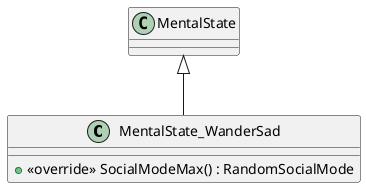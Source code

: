 @startuml
class MentalState_WanderSad {
    + <<override>> SocialModeMax() : RandomSocialMode
}
MentalState <|-- MentalState_WanderSad
@enduml
